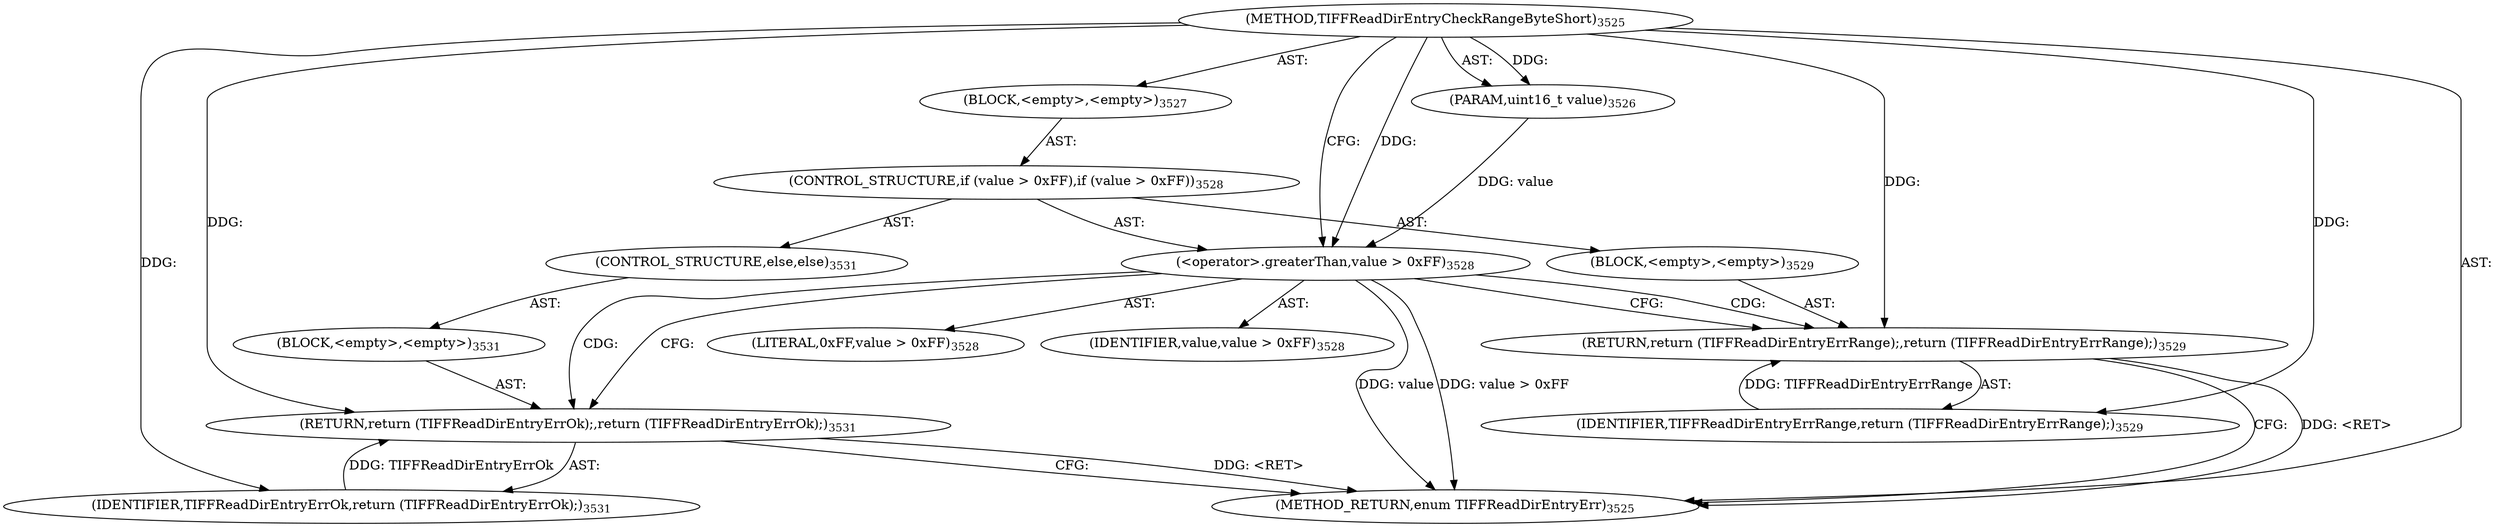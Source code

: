 digraph "TIFFReadDirEntryCheckRangeByteShort" {  
"87338" [label = <(METHOD,TIFFReadDirEntryCheckRangeByteShort)<SUB>3525</SUB>> ]
"87339" [label = <(PARAM,uint16_t value)<SUB>3526</SUB>> ]
"87340" [label = <(BLOCK,&lt;empty&gt;,&lt;empty&gt;)<SUB>3527</SUB>> ]
"87341" [label = <(CONTROL_STRUCTURE,if (value &gt; 0xFF),if (value &gt; 0xFF))<SUB>3528</SUB>> ]
"87342" [label = <(&lt;operator&gt;.greaterThan,value &gt; 0xFF)<SUB>3528</SUB>> ]
"87343" [label = <(IDENTIFIER,value,value &gt; 0xFF)<SUB>3528</SUB>> ]
"87344" [label = <(LITERAL,0xFF,value &gt; 0xFF)<SUB>3528</SUB>> ]
"87345" [label = <(BLOCK,&lt;empty&gt;,&lt;empty&gt;)<SUB>3529</SUB>> ]
"87346" [label = <(RETURN,return (TIFFReadDirEntryErrRange);,return (TIFFReadDirEntryErrRange);)<SUB>3529</SUB>> ]
"87347" [label = <(IDENTIFIER,TIFFReadDirEntryErrRange,return (TIFFReadDirEntryErrRange);)<SUB>3529</SUB>> ]
"87348" [label = <(CONTROL_STRUCTURE,else,else)<SUB>3531</SUB>> ]
"87349" [label = <(BLOCK,&lt;empty&gt;,&lt;empty&gt;)<SUB>3531</SUB>> ]
"87350" [label = <(RETURN,return (TIFFReadDirEntryErrOk);,return (TIFFReadDirEntryErrOk);)<SUB>3531</SUB>> ]
"87351" [label = <(IDENTIFIER,TIFFReadDirEntryErrOk,return (TIFFReadDirEntryErrOk);)<SUB>3531</SUB>> ]
"87352" [label = <(METHOD_RETURN,enum TIFFReadDirEntryErr)<SUB>3525</SUB>> ]
  "87338" -> "87339"  [ label = "AST: "] 
  "87338" -> "87340"  [ label = "AST: "] 
  "87338" -> "87352"  [ label = "AST: "] 
  "87340" -> "87341"  [ label = "AST: "] 
  "87341" -> "87342"  [ label = "AST: "] 
  "87341" -> "87345"  [ label = "AST: "] 
  "87341" -> "87348"  [ label = "AST: "] 
  "87342" -> "87343"  [ label = "AST: "] 
  "87342" -> "87344"  [ label = "AST: "] 
  "87345" -> "87346"  [ label = "AST: "] 
  "87346" -> "87347"  [ label = "AST: "] 
  "87348" -> "87349"  [ label = "AST: "] 
  "87349" -> "87350"  [ label = "AST: "] 
  "87350" -> "87351"  [ label = "AST: "] 
  "87342" -> "87346"  [ label = "CFG: "] 
  "87342" -> "87350"  [ label = "CFG: "] 
  "87346" -> "87352"  [ label = "CFG: "] 
  "87350" -> "87352"  [ label = "CFG: "] 
  "87338" -> "87342"  [ label = "CFG: "] 
  "87350" -> "87352"  [ label = "DDG: &lt;RET&gt;"] 
  "87346" -> "87352"  [ label = "DDG: &lt;RET&gt;"] 
  "87342" -> "87352"  [ label = "DDG: value"] 
  "87342" -> "87352"  [ label = "DDG: value &gt; 0xFF"] 
  "87338" -> "87339"  [ label = "DDG: "] 
  "87339" -> "87342"  [ label = "DDG: value"] 
  "87338" -> "87342"  [ label = "DDG: "] 
  "87347" -> "87346"  [ label = "DDG: TIFFReadDirEntryErrRange"] 
  "87338" -> "87346"  [ label = "DDG: "] 
  "87338" -> "87347"  [ label = "DDG: "] 
  "87351" -> "87350"  [ label = "DDG: TIFFReadDirEntryErrOk"] 
  "87338" -> "87350"  [ label = "DDG: "] 
  "87338" -> "87351"  [ label = "DDG: "] 
  "87342" -> "87350"  [ label = "CDG: "] 
  "87342" -> "87346"  [ label = "CDG: "] 
}
